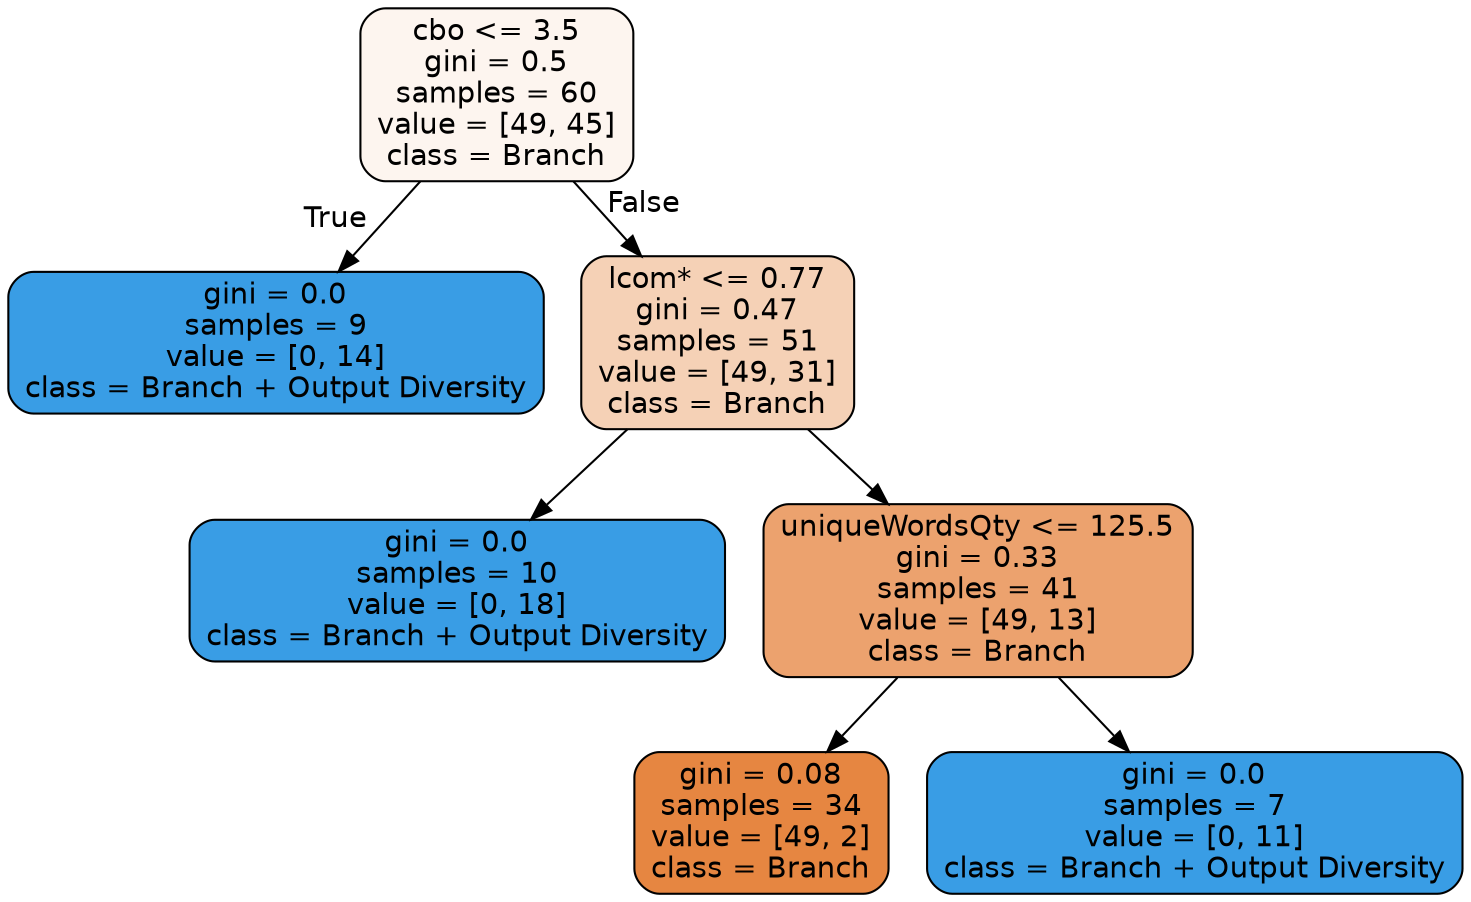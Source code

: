 digraph Tree {
node [shape=box, style="filled, rounded", color="black", fontname="helvetica"] ;
edge [fontname="helvetica"] ;
0 [label="cbo <= 3.5\ngini = 0.5\nsamples = 60\nvalue = [49, 45]\nclass = Branch", fillcolor="#fdf5ef"] ;
1 [label="gini = 0.0\nsamples = 9\nvalue = [0, 14]\nclass = Branch + Output Diversity", fillcolor="#399de5"] ;
0 -> 1 [labeldistance=2.5, labelangle=45, headlabel="True"] ;
2 [label="lcom* <= 0.77\ngini = 0.47\nsamples = 51\nvalue = [49, 31]\nclass = Branch", fillcolor="#f5d1b6"] ;
0 -> 2 [labeldistance=2.5, labelangle=-45, headlabel="False"] ;
3 [label="gini = 0.0\nsamples = 10\nvalue = [0, 18]\nclass = Branch + Output Diversity", fillcolor="#399de5"] ;
2 -> 3 ;
4 [label="uniqueWordsQty <= 125.5\ngini = 0.33\nsamples = 41\nvalue = [49, 13]\nclass = Branch", fillcolor="#eca26e"] ;
2 -> 4 ;
5 [label="gini = 0.08\nsamples = 34\nvalue = [49, 2]\nclass = Branch", fillcolor="#e68641"] ;
4 -> 5 ;
6 [label="gini = 0.0\nsamples = 7\nvalue = [0, 11]\nclass = Branch + Output Diversity", fillcolor="#399de5"] ;
4 -> 6 ;
}